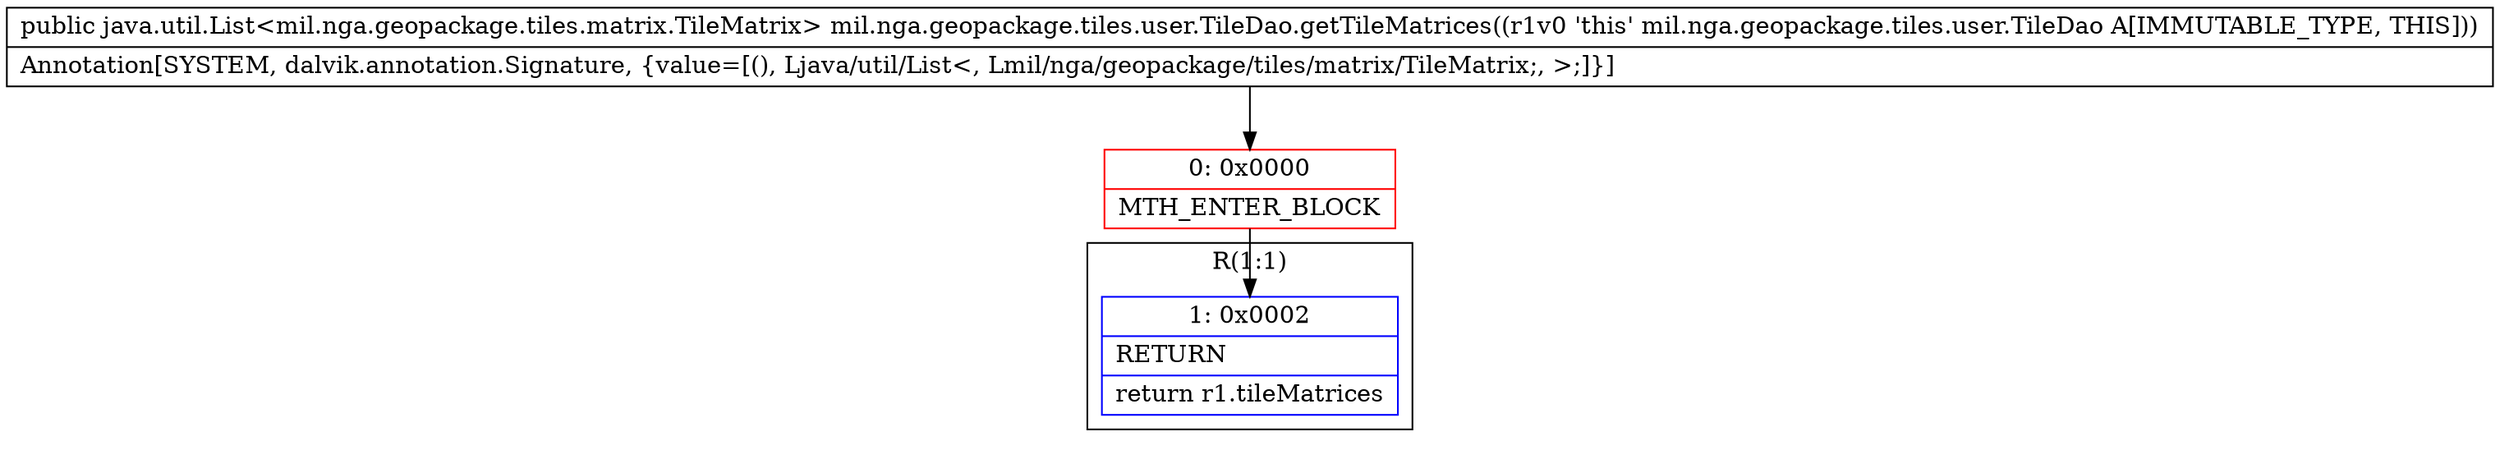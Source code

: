 digraph "CFG formil.nga.geopackage.tiles.user.TileDao.getTileMatrices()Ljava\/util\/List;" {
subgraph cluster_Region_1298424301 {
label = "R(1:1)";
node [shape=record,color=blue];
Node_1 [shape=record,label="{1\:\ 0x0002|RETURN\l|return r1.tileMatrices\l}"];
}
Node_0 [shape=record,color=red,label="{0\:\ 0x0000|MTH_ENTER_BLOCK\l}"];
MethodNode[shape=record,label="{public java.util.List\<mil.nga.geopackage.tiles.matrix.TileMatrix\> mil.nga.geopackage.tiles.user.TileDao.getTileMatrices((r1v0 'this' mil.nga.geopackage.tiles.user.TileDao A[IMMUTABLE_TYPE, THIS]))  | Annotation[SYSTEM, dalvik.annotation.Signature, \{value=[(), Ljava\/util\/List\<, Lmil\/nga\/geopackage\/tiles\/matrix\/TileMatrix;, \>;]\}]\l}"];
MethodNode -> Node_0;
Node_0 -> Node_1;
}

